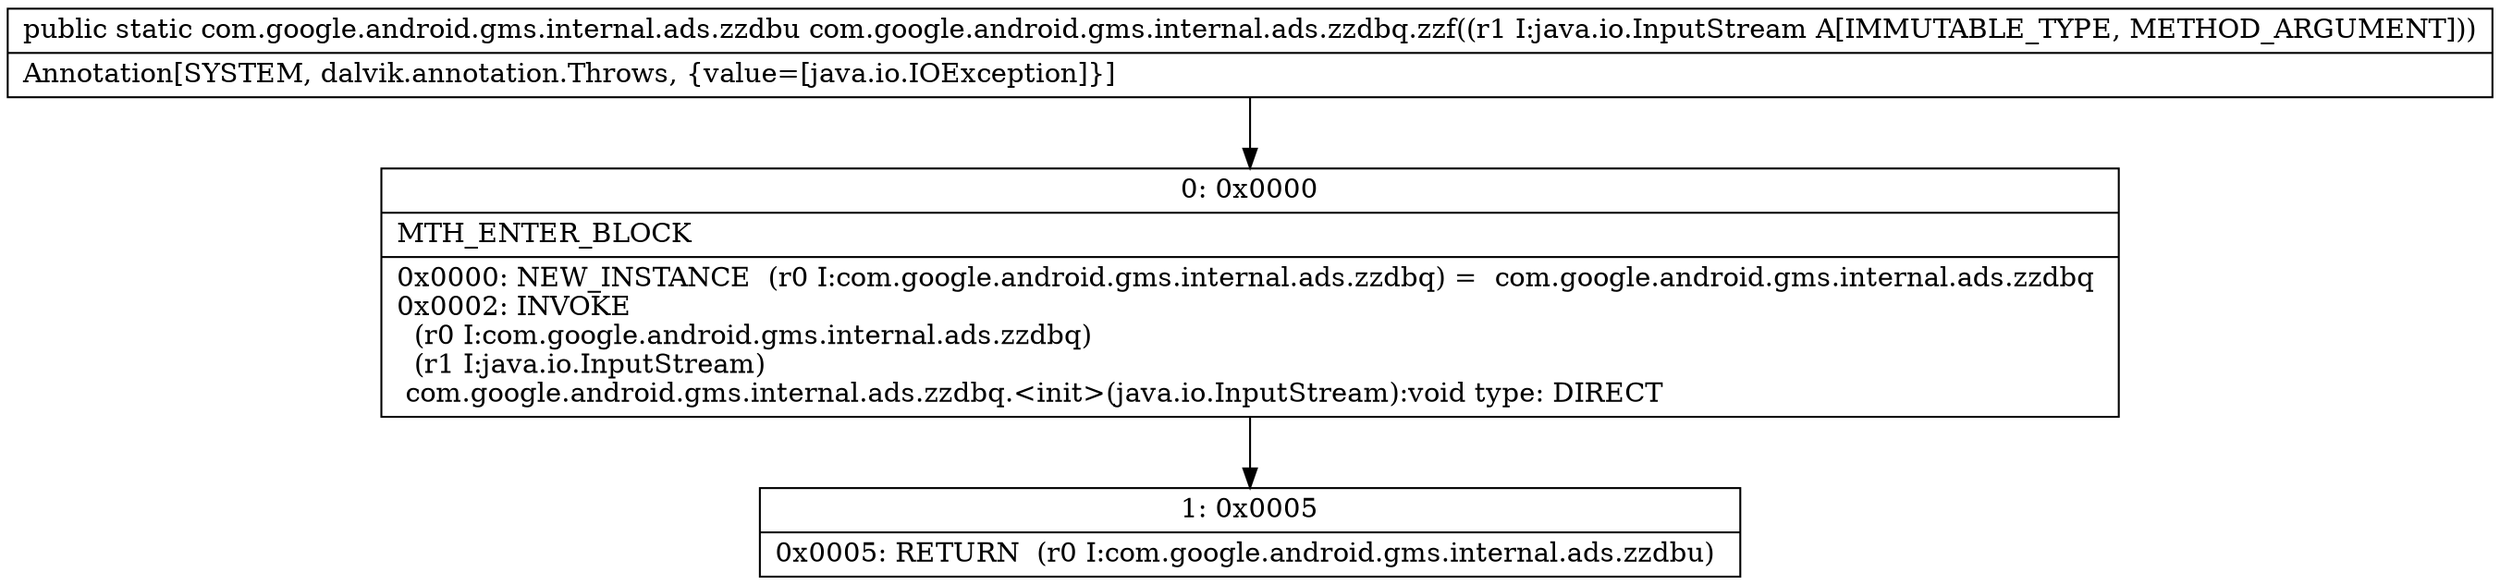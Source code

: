 digraph "CFG forcom.google.android.gms.internal.ads.zzdbq.zzf(Ljava\/io\/InputStream;)Lcom\/google\/android\/gms\/internal\/ads\/zzdbu;" {
Node_0 [shape=record,label="{0\:\ 0x0000|MTH_ENTER_BLOCK\l|0x0000: NEW_INSTANCE  (r0 I:com.google.android.gms.internal.ads.zzdbq) =  com.google.android.gms.internal.ads.zzdbq \l0x0002: INVOKE  \l  (r0 I:com.google.android.gms.internal.ads.zzdbq)\l  (r1 I:java.io.InputStream)\l com.google.android.gms.internal.ads.zzdbq.\<init\>(java.io.InputStream):void type: DIRECT \l}"];
Node_1 [shape=record,label="{1\:\ 0x0005|0x0005: RETURN  (r0 I:com.google.android.gms.internal.ads.zzdbu) \l}"];
MethodNode[shape=record,label="{public static com.google.android.gms.internal.ads.zzdbu com.google.android.gms.internal.ads.zzdbq.zzf((r1 I:java.io.InputStream A[IMMUTABLE_TYPE, METHOD_ARGUMENT]))  | Annotation[SYSTEM, dalvik.annotation.Throws, \{value=[java.io.IOException]\}]\l}"];
MethodNode -> Node_0;
Node_0 -> Node_1;
}

